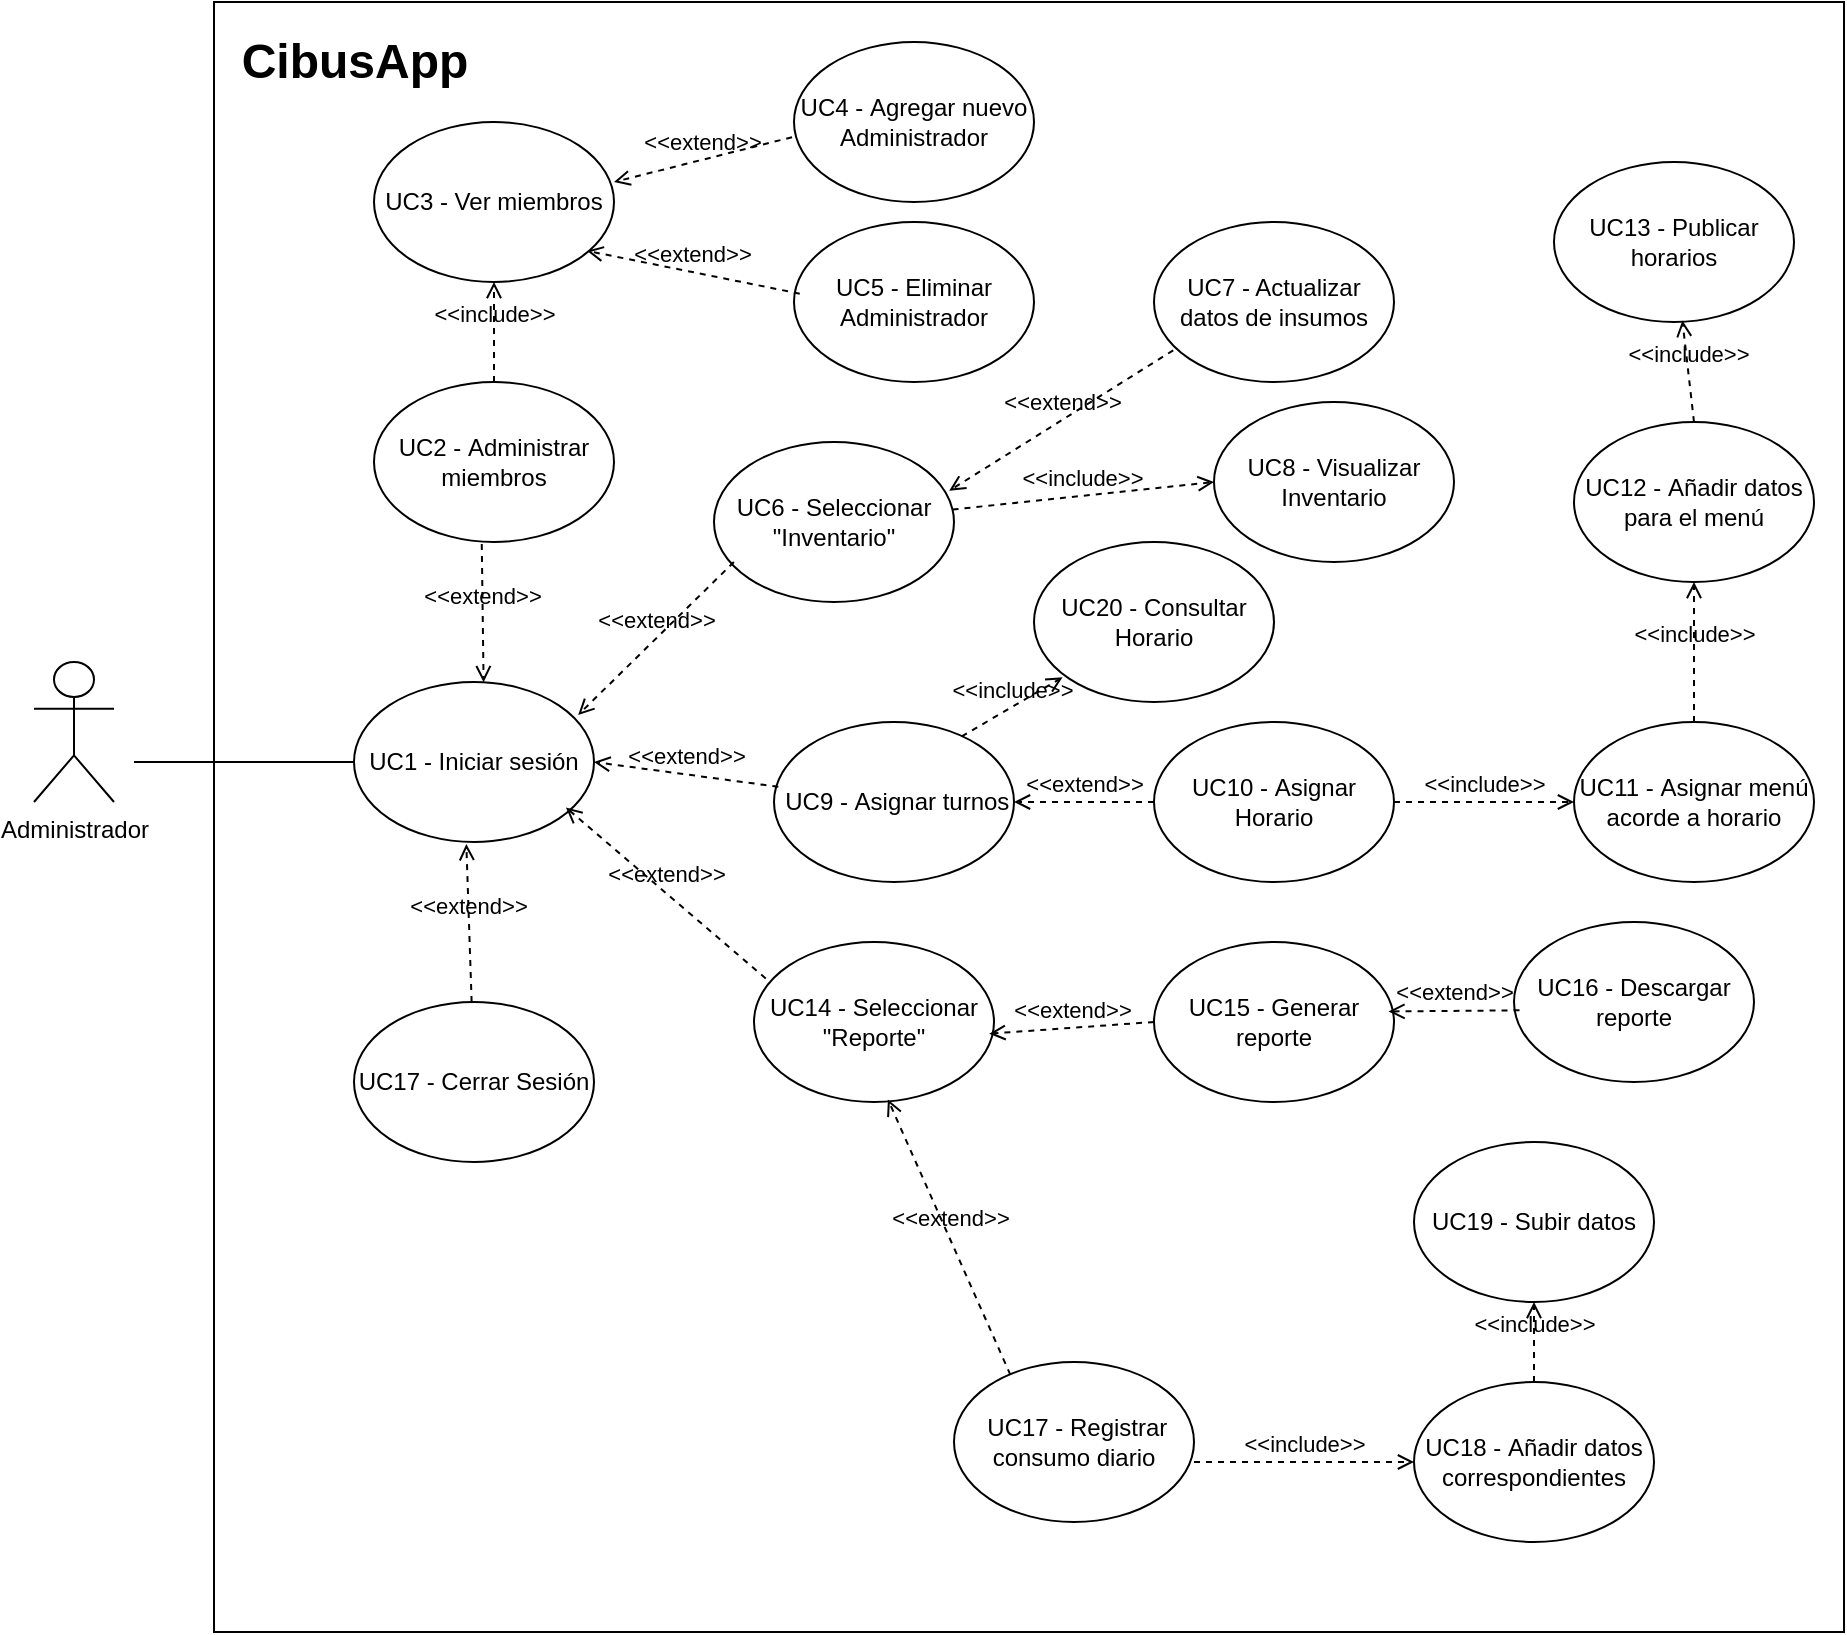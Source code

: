 <mxfile version="27.0.9">
  <diagram name="Página-1" id="QSMov_5B1xX8RwiM7HE0">
    <mxGraphModel dx="450" dy="338" grid="1" gridSize="10" guides="1" tooltips="1" connect="1" arrows="1" fold="1" page="1" pageScale="1" pageWidth="520" pageHeight="1000" math="0" shadow="0">
      <root>
        <mxCell id="0" />
        <mxCell id="1" parent="0" />
        <mxCell id="DyJlNFvKHPlh27G0L0hB-2" value="" style="whiteSpace=wrap;html=1;aspect=fixed;" parent="1" vertex="1">
          <mxGeometry x="170" y="200" width="815" height="815" as="geometry" />
        </mxCell>
        <mxCell id="DyJlNFvKHPlh27G0L0hB-3" value="CibusApp" style="text;strokeColor=none;fillColor=none;html=1;fontSize=24;fontStyle=1;verticalAlign=middle;align=center;" parent="1" vertex="1">
          <mxGeometry x="180" y="200" width="120" height="60" as="geometry" />
        </mxCell>
        <mxCell id="DyJlNFvKHPlh27G0L0hB-4" value="Administrador" style="shape=umlActor;verticalLabelPosition=bottom;verticalAlign=top;html=1;outlineConnect=0;" parent="1" vertex="1">
          <mxGeometry x="80" y="530" width="40" height="70" as="geometry" />
        </mxCell>
        <mxCell id="DyJlNFvKHPlh27G0L0hB-7" value="UC1 -&amp;nbsp;Iniciar sesión" style="ellipse;whiteSpace=wrap;html=1;" parent="1" vertex="1">
          <mxGeometry x="240" y="540" width="120" height="80" as="geometry" />
        </mxCell>
        <mxCell id="DyJlNFvKHPlh27G0L0hB-8" value="UC4 -&amp;nbsp;Agregar nuevo Administrador" style="ellipse;whiteSpace=wrap;html=1;" parent="1" vertex="1">
          <mxGeometry x="460" y="220" width="120" height="80" as="geometry" />
        </mxCell>
        <mxCell id="DyJlNFvKHPlh27G0L0hB-9" value="" style="endArrow=none;html=1;rounded=0;entryX=0;entryY=0.5;entryDx=0;entryDy=0;" parent="1" target="DyJlNFvKHPlh27G0L0hB-7" edge="1">
          <mxGeometry width="50" height="50" relative="1" as="geometry">
            <mxPoint x="130" y="580" as="sourcePoint" />
            <mxPoint x="460" y="470" as="targetPoint" />
          </mxGeometry>
        </mxCell>
        <mxCell id="DyJlNFvKHPlh27G0L0hB-10" value="UC5 -&amp;nbsp;Eliminar Administrador" style="ellipse;whiteSpace=wrap;html=1;" parent="1" vertex="1">
          <mxGeometry x="460" y="310" width="120" height="80" as="geometry" />
        </mxCell>
        <mxCell id="DyJlNFvKHPlh27G0L0hB-11" value="UC2 -&amp;nbsp;Administrar miembros" style="ellipse;whiteSpace=wrap;html=1;" parent="1" vertex="1">
          <mxGeometry x="250" y="390" width="120" height="80" as="geometry" />
        </mxCell>
        <mxCell id="DyJlNFvKHPlh27G0L0hB-13" value="&amp;lt;&amp;lt;extend&amp;gt;&amp;gt;" style="html=1;verticalAlign=bottom;labelBackgroundColor=none;endArrow=open;endFill=0;dashed=1;rounded=0;exitX=0.449;exitY=1.013;exitDx=0;exitDy=0;exitPerimeter=0;entryX=0.54;entryY=0.001;entryDx=0;entryDy=0;entryPerimeter=0;" parent="1" source="DyJlNFvKHPlh27G0L0hB-11" target="DyJlNFvKHPlh27G0L0hB-7" edge="1">
          <mxGeometry width="160" relative="1" as="geometry">
            <mxPoint x="467" y="440" as="sourcePoint" />
            <mxPoint x="410" y="535" as="targetPoint" />
          </mxGeometry>
        </mxCell>
        <mxCell id="DyJlNFvKHPlh27G0L0hB-14" value="&amp;lt;&amp;lt;extend&amp;gt;&amp;gt;" style="html=1;verticalAlign=bottom;labelBackgroundColor=none;endArrow=open;endFill=0;dashed=1;rounded=0;exitX=0.024;exitY=0.448;exitDx=0;exitDy=0;entryX=0.887;entryY=0.805;entryDx=0;entryDy=0;entryPerimeter=0;exitPerimeter=0;" parent="1" source="DyJlNFvKHPlh27G0L0hB-10" target="DyJlNFvKHPlh27G0L0hB-33" edge="1">
          <mxGeometry width="160" relative="1" as="geometry">
            <mxPoint x="584" y="440" as="sourcePoint" />
            <mxPoint x="500" y="420" as="targetPoint" />
          </mxGeometry>
        </mxCell>
        <mxCell id="DyJlNFvKHPlh27G0L0hB-15" value="&amp;lt;&amp;lt;extend&amp;gt;&amp;gt;" style="html=1;verticalAlign=bottom;labelBackgroundColor=none;endArrow=open;endFill=0;dashed=1;rounded=0;exitX=-0.008;exitY=0.595;exitDx=0;exitDy=0;exitPerimeter=0;entryX=1;entryY=0.375;entryDx=0;entryDy=0;entryPerimeter=0;" parent="1" source="DyJlNFvKHPlh27G0L0hB-8" target="DyJlNFvKHPlh27G0L0hB-33" edge="1">
          <mxGeometry width="160" relative="1" as="geometry">
            <mxPoint x="694" y="480" as="sourcePoint" />
            <mxPoint x="460" y="340" as="targetPoint" />
          </mxGeometry>
        </mxCell>
        <mxCell id="DyJlNFvKHPlh27G0L0hB-16" value="UC17 -&amp;nbsp;Cerrar Sesión" style="ellipse;whiteSpace=wrap;html=1;" parent="1" vertex="1">
          <mxGeometry x="240" y="700" width="120" height="80" as="geometry" />
        </mxCell>
        <mxCell id="DyJlNFvKHPlh27G0L0hB-18" value="UC11 -&amp;nbsp;Asignar menú acorde a horario" style="ellipse;whiteSpace=wrap;html=1;" parent="1" vertex="1">
          <mxGeometry x="850" y="560" width="120" height="80" as="geometry" />
        </mxCell>
        <mxCell id="DyJlNFvKHPlh27G0L0hB-22" value="UC12 -&amp;nbsp;Añadir datos para el menú" style="ellipse;whiteSpace=wrap;html=1;" parent="1" vertex="1">
          <mxGeometry x="850" y="410" width="120" height="80" as="geometry" />
        </mxCell>
        <mxCell id="DyJlNFvKHPlh27G0L0hB-24" value="UC13 -&amp;nbsp;Publicar horarios" style="ellipse;whiteSpace=wrap;html=1;" parent="1" vertex="1">
          <mxGeometry x="840" y="280" width="120" height="80" as="geometry" />
        </mxCell>
        <mxCell id="DyJlNFvKHPlh27G0L0hB-26" value="&amp;lt;&amp;lt;include&amp;gt;&amp;gt;" style="html=1;verticalAlign=bottom;labelBackgroundColor=none;endArrow=open;endFill=0;dashed=1;rounded=0;exitX=0.5;exitY=0;exitDx=0;exitDy=0;entryX=0.535;entryY=0.991;entryDx=0;entryDy=0;entryPerimeter=0;" parent="1" source="DyJlNFvKHPlh27G0L0hB-22" target="DyJlNFvKHPlh27G0L0hB-24" edge="1">
          <mxGeometry width="160" relative="1" as="geometry">
            <mxPoint x="880" y="466" as="sourcePoint" />
            <mxPoint x="942" y="460" as="targetPoint" />
          </mxGeometry>
        </mxCell>
        <mxCell id="DyJlNFvKHPlh27G0L0hB-27" value="&amp;lt;&amp;lt;extend&amp;gt;&amp;gt;" style="html=1;verticalAlign=bottom;labelBackgroundColor=none;endArrow=open;endFill=0;dashed=1;rounded=0;entryX=0.468;entryY=1.013;entryDx=0;entryDy=0;entryPerimeter=0;" parent="1" source="DyJlNFvKHPlh27G0L0hB-16" target="DyJlNFvKHPlh27G0L0hB-7" edge="1">
          <mxGeometry width="160" relative="1" as="geometry">
            <mxPoint x="494" y="530" as="sourcePoint" />
            <mxPoint x="440" y="590" as="targetPoint" />
          </mxGeometry>
        </mxCell>
        <mxCell id="DyJlNFvKHPlh27G0L0hB-28" value="&amp;nbsp;UC9 -&amp;nbsp;Asignar turnos" style="ellipse;whiteSpace=wrap;html=1;" parent="1" vertex="1">
          <mxGeometry x="450" y="560" width="120" height="80" as="geometry" />
        </mxCell>
        <mxCell id="DyJlNFvKHPlh27G0L0hB-30" value="UC10 -&amp;nbsp;Asignar Horario" style="ellipse;whiteSpace=wrap;html=1;" parent="1" vertex="1">
          <mxGeometry x="640" y="560" width="120" height="80" as="geometry" />
        </mxCell>
        <mxCell id="DyJlNFvKHPlh27G0L0hB-32" value="&amp;lt;&amp;lt;include&amp;gt;&amp;gt;" style="html=1;verticalAlign=bottom;labelBackgroundColor=none;endArrow=open;endFill=0;dashed=1;rounded=0;exitX=1;exitY=0.5;exitDx=0;exitDy=0;entryX=0;entryY=0.5;entryDx=0;entryDy=0;" parent="1" source="DyJlNFvKHPlh27G0L0hB-30" target="DyJlNFvKHPlh27G0L0hB-18" edge="1">
          <mxGeometry width="160" relative="1" as="geometry">
            <mxPoint x="620" y="620" as="sourcePoint" />
            <mxPoint x="673" y="632" as="targetPoint" />
          </mxGeometry>
        </mxCell>
        <mxCell id="DyJlNFvKHPlh27G0L0hB-33" value="UC3 -&amp;nbsp;Ver miembros" style="ellipse;whiteSpace=wrap;html=1;" parent="1" vertex="1">
          <mxGeometry x="250" y="260" width="120" height="80" as="geometry" />
        </mxCell>
        <mxCell id="DyJlNFvKHPlh27G0L0hB-34" value="&amp;lt;&amp;lt;include&amp;gt;&amp;gt;" style="html=1;verticalAlign=bottom;labelBackgroundColor=none;endArrow=open;endFill=0;dashed=1;rounded=0;entryX=0.5;entryY=1;entryDx=0;entryDy=0;" parent="1" source="DyJlNFvKHPlh27G0L0hB-11" target="DyJlNFvKHPlh27G0L0hB-33" edge="1">
          <mxGeometry width="160" relative="1" as="geometry">
            <mxPoint x="520" y="380" as="sourcePoint" />
            <mxPoint x="573" y="382" as="targetPoint" />
          </mxGeometry>
        </mxCell>
        <mxCell id="DyJlNFvKHPlh27G0L0hB-36" value="UC14 -&amp;nbsp;Seleccionar &quot;Reporte&quot;" style="ellipse;whiteSpace=wrap;html=1;" parent="1" vertex="1">
          <mxGeometry x="440" y="670" width="120" height="80" as="geometry" />
        </mxCell>
        <mxCell id="DyJlNFvKHPlh27G0L0hB-37" value="UC15 -&amp;nbsp;Generar reporte" style="ellipse;whiteSpace=wrap;html=1;" parent="1" vertex="1">
          <mxGeometry x="640" y="670" width="120" height="80" as="geometry" />
        </mxCell>
        <mxCell id="DyJlNFvKHPlh27G0L0hB-40" value="&amp;lt;&amp;lt;extend&amp;gt;&amp;gt;" style="html=1;verticalAlign=bottom;labelBackgroundColor=none;endArrow=open;endFill=0;dashed=1;rounded=0;exitX=0;exitY=0.5;exitDx=0;exitDy=0;entryX=0.98;entryY=0.573;entryDx=0;entryDy=0;entryPerimeter=0;" parent="1" source="DyJlNFvKHPlh27G0L0hB-37" target="DyJlNFvKHPlh27G0L0hB-36" edge="1">
          <mxGeometry width="160" relative="1" as="geometry">
            <mxPoint x="670" y="740" as="sourcePoint" />
            <mxPoint x="650" y="791" as="targetPoint" />
          </mxGeometry>
        </mxCell>
        <mxCell id="DyJlNFvKHPlh27G0L0hB-42" value="&amp;nbsp;UC17 -&amp;nbsp;Registrar consumo diario" style="ellipse;whiteSpace=wrap;html=1;" parent="1" vertex="1">
          <mxGeometry x="540" y="880" width="120" height="80" as="geometry" />
        </mxCell>
        <mxCell id="DyJlNFvKHPlh27G0L0hB-43" value="&amp;lt;&amp;lt;extend&amp;gt;&amp;gt;" style="html=1;verticalAlign=bottom;labelBackgroundColor=none;endArrow=open;endFill=0;dashed=1;rounded=0;exitX=0.235;exitY=0.08;exitDx=0;exitDy=0;exitPerimeter=0;entryX=0.558;entryY=0.984;entryDx=0;entryDy=0;entryPerimeter=0;" parent="1" source="DyJlNFvKHPlh27G0L0hB-42" target="DyJlNFvKHPlh27G0L0hB-36" edge="1">
          <mxGeometry width="160" relative="1" as="geometry">
            <mxPoint x="784" y="880" as="sourcePoint" />
            <mxPoint x="660" y="820" as="targetPoint" />
          </mxGeometry>
        </mxCell>
        <mxCell id="DyJlNFvKHPlh27G0L0hB-44" value="UC18 -&amp;nbsp;Añadir datos correspondientes" style="ellipse;whiteSpace=wrap;html=1;" parent="1" vertex="1">
          <mxGeometry x="770" y="890" width="120" height="80" as="geometry" />
        </mxCell>
        <mxCell id="DyJlNFvKHPlh27G0L0hB-45" value="&amp;lt;&amp;lt;include&amp;gt;&amp;gt;" style="html=1;verticalAlign=bottom;labelBackgroundColor=none;endArrow=open;endFill=0;dashed=1;rounded=0;exitX=1;exitY=0.625;exitDx=0;exitDy=0;exitPerimeter=0;entryX=0;entryY=0.5;entryDx=0;entryDy=0;" parent="1" source="DyJlNFvKHPlh27G0L0hB-42" target="DyJlNFvKHPlh27G0L0hB-44" edge="1">
          <mxGeometry width="160" relative="1" as="geometry">
            <mxPoint x="750" y="921" as="sourcePoint" />
            <mxPoint x="877" y="920" as="targetPoint" />
          </mxGeometry>
        </mxCell>
        <mxCell id="DyJlNFvKHPlh27G0L0hB-46" value="UC19 -&amp;nbsp;Subir datos" style="ellipse;whiteSpace=wrap;html=1;" parent="1" vertex="1">
          <mxGeometry x="770" y="770" width="120" height="80" as="geometry" />
        </mxCell>
        <mxCell id="DyJlNFvKHPlh27G0L0hB-47" value="&amp;lt;&amp;lt;include&amp;gt;&amp;gt;" style="html=1;verticalAlign=bottom;labelBackgroundColor=none;endArrow=open;endFill=0;dashed=1;rounded=0;exitX=0.5;exitY=0;exitDx=0;exitDy=0;entryX=0.5;entryY=1;entryDx=0;entryDy=0;" parent="1" source="DyJlNFvKHPlh27G0L0hB-44" target="DyJlNFvKHPlh27G0L0hB-46" edge="1">
          <mxGeometry width="160" relative="1" as="geometry">
            <mxPoint x="930" y="900" as="sourcePoint" />
            <mxPoint x="1000" y="910" as="targetPoint" />
          </mxGeometry>
        </mxCell>
        <mxCell id="DyJlNFvKHPlh27G0L0hB-48" value="UC16 -&amp;nbsp;Descargar reporte" style="ellipse;whiteSpace=wrap;html=1;" parent="1" vertex="1">
          <mxGeometry x="820" y="660" width="120" height="80" as="geometry" />
        </mxCell>
        <mxCell id="DyJlNFvKHPlh27G0L0hB-49" value="&amp;lt;&amp;lt;extend&amp;gt;&amp;gt;" style="html=1;verticalAlign=bottom;labelBackgroundColor=none;endArrow=open;endFill=0;dashed=1;rounded=0;exitX=0.023;exitY=0.552;exitDx=0;exitDy=0;exitPerimeter=0;entryX=0.977;entryY=0.434;entryDx=0;entryDy=0;entryPerimeter=0;" parent="1" source="DyJlNFvKHPlh27G0L0hB-48" target="DyJlNFvKHPlh27G0L0hB-37" edge="1">
          <mxGeometry width="160" relative="1" as="geometry">
            <mxPoint x="873" y="694" as="sourcePoint" />
            <mxPoint x="790" y="690" as="targetPoint" />
          </mxGeometry>
        </mxCell>
        <mxCell id="DyJlNFvKHPlh27G0L0hB-52" value="UC6 - Seleccionar &quot;Inventario&quot;" style="ellipse;whiteSpace=wrap;html=1;" parent="1" vertex="1">
          <mxGeometry x="420" y="420" width="120" height="80" as="geometry" />
        </mxCell>
        <mxCell id="DyJlNFvKHPlh27G0L0hB-54" value="UC7 - Actualizar datos de insumos" style="ellipse;whiteSpace=wrap;html=1;" parent="1" vertex="1">
          <mxGeometry x="640" y="310" width="120" height="80" as="geometry" />
        </mxCell>
        <mxCell id="DyJlNFvKHPlh27G0L0hB-56" value="&amp;lt;&amp;lt;include&amp;gt;&amp;gt;" style="html=1;verticalAlign=bottom;labelBackgroundColor=none;endArrow=open;endFill=0;dashed=1;rounded=0;entryX=0.5;entryY=1;entryDx=0;entryDy=0;" parent="1" source="DyJlNFvKHPlh27G0L0hB-18" target="DyJlNFvKHPlh27G0L0hB-22" edge="1">
          <mxGeometry width="160" relative="1" as="geometry">
            <mxPoint x="740" y="530" as="sourcePoint" />
            <mxPoint x="803" y="530" as="targetPoint" />
          </mxGeometry>
        </mxCell>
        <mxCell id="DyJlNFvKHPlh27G0L0hB-59" value="&amp;lt;&amp;lt;extend&amp;gt;&amp;gt;" style="html=1;verticalAlign=bottom;labelBackgroundColor=none;endArrow=open;endFill=0;dashed=1;rounded=0;exitX=0.08;exitY=0.802;exitDx=0;exitDy=0;entryX=0.98;entryY=0.305;entryDx=0;entryDy=0;entryPerimeter=0;exitPerimeter=0;" parent="1" source="DyJlNFvKHPlh27G0L0hB-54" target="DyJlNFvKHPlh27G0L0hB-52" edge="1">
          <mxGeometry width="160" relative="1" as="geometry">
            <mxPoint x="565.64" y="442" as="sourcePoint" />
            <mxPoint x="630" y="460" as="targetPoint" />
          </mxGeometry>
        </mxCell>
        <mxCell id="DyJlNFvKHPlh27G0L0hB-61" value="UC8 - Visualizar Inventario" style="ellipse;whiteSpace=wrap;html=1;" parent="1" vertex="1">
          <mxGeometry x="670" y="400" width="120" height="80" as="geometry" />
        </mxCell>
        <mxCell id="DyJlNFvKHPlh27G0L0hB-63" value="&amp;lt;&amp;lt;include&amp;gt;&amp;gt;" style="html=1;verticalAlign=bottom;labelBackgroundColor=none;endArrow=open;endFill=0;dashed=1;rounded=0;entryX=0;entryY=0.5;entryDx=0;entryDy=0;" parent="1" source="DyJlNFvKHPlh27G0L0hB-52" target="DyJlNFvKHPlh27G0L0hB-61" edge="1">
          <mxGeometry width="160" relative="1" as="geometry">
            <mxPoint x="620" y="530" as="sourcePoint" />
            <mxPoint x="723" y="530" as="targetPoint" />
          </mxGeometry>
        </mxCell>
        <mxCell id="PiWVxqf-ug7csqYTQ7Iz-1" value="&amp;lt;&amp;lt;extend&amp;gt;&amp;gt;" style="html=1;verticalAlign=bottom;labelBackgroundColor=none;endArrow=open;endFill=0;dashed=1;rounded=0;exitX=0.083;exitY=0.75;exitDx=0;exitDy=0;exitPerimeter=0;entryX=0.934;entryY=0.206;entryDx=0;entryDy=0;entryPerimeter=0;" parent="1" source="DyJlNFvKHPlh27G0L0hB-52" target="DyJlNFvKHPlh27G0L0hB-7" edge="1">
          <mxGeometry width="160" relative="1" as="geometry">
            <mxPoint x="430" y="500" as="sourcePoint" />
            <mxPoint x="431" y="569" as="targetPoint" />
          </mxGeometry>
        </mxCell>
        <mxCell id="PiWVxqf-ug7csqYTQ7Iz-2" value="&amp;lt;&amp;lt;extend&amp;gt;&amp;gt;" style="html=1;verticalAlign=bottom;labelBackgroundColor=none;endArrow=open;endFill=0;dashed=1;rounded=0;exitX=0.018;exitY=0.405;exitDx=0;exitDy=0;exitPerimeter=0;entryX=1;entryY=0.5;entryDx=0;entryDy=0;" parent="1" source="DyJlNFvKHPlh27G0L0hB-28" target="DyJlNFvKHPlh27G0L0hB-7" edge="1">
          <mxGeometry width="160" relative="1" as="geometry">
            <mxPoint x="390" y="550" as="sourcePoint" />
            <mxPoint x="391" y="619" as="targetPoint" />
          </mxGeometry>
        </mxCell>
        <mxCell id="PiWVxqf-ug7csqYTQ7Iz-3" value="&amp;lt;&amp;lt;extend&amp;gt;&amp;gt;" style="html=1;verticalAlign=bottom;labelBackgroundColor=none;endArrow=open;endFill=0;dashed=1;rounded=0;exitX=0.049;exitY=0.228;exitDx=0;exitDy=0;exitPerimeter=0;entryX=0.883;entryY=0.784;entryDx=0;entryDy=0;entryPerimeter=0;" parent="1" source="DyJlNFvKHPlh27G0L0hB-36" target="DyJlNFvKHPlh27G0L0hB-7" edge="1">
          <mxGeometry width="160" relative="1" as="geometry">
            <mxPoint x="400" y="620" as="sourcePoint" />
            <mxPoint x="401" y="689" as="targetPoint" />
          </mxGeometry>
        </mxCell>
        <mxCell id="8W56Lj8lNrbte4S6fjlq-1" value="UC20 - Consultar Horario" style="ellipse;whiteSpace=wrap;html=1;" vertex="1" parent="1">
          <mxGeometry x="580" y="470" width="120" height="80" as="geometry" />
        </mxCell>
        <mxCell id="8W56Lj8lNrbte4S6fjlq-3" value="&amp;lt;&amp;lt;include&amp;gt;&amp;gt;" style="html=1;verticalAlign=bottom;labelBackgroundColor=none;endArrow=open;endFill=0;dashed=1;rounded=0;exitX=0.782;exitY=0.09;exitDx=0;exitDy=0;exitPerimeter=0;entryX=0.119;entryY=0.846;entryDx=0;entryDy=0;entryPerimeter=0;" edge="1" parent="1" source="DyJlNFvKHPlh27G0L0hB-28" target="8W56Lj8lNrbte4S6fjlq-1">
          <mxGeometry width="160" relative="1" as="geometry">
            <mxPoint x="650" y="570" as="sourcePoint" />
            <mxPoint x="783" y="570" as="targetPoint" />
          </mxGeometry>
        </mxCell>
        <mxCell id="8W56Lj8lNrbte4S6fjlq-4" value="&amp;lt;&amp;lt;extend&amp;gt;&amp;gt;" style="html=1;verticalAlign=bottom;labelBackgroundColor=none;endArrow=open;endFill=0;dashed=1;rounded=0;exitX=0;exitY=0.5;exitDx=0;exitDy=0;" edge="1" parent="1" source="DyJlNFvKHPlh27G0L0hB-30" target="DyJlNFvKHPlh27G0L0hB-28">
          <mxGeometry width="160" relative="1" as="geometry">
            <mxPoint x="682" y="530" as="sourcePoint" />
            <mxPoint x="570" y="600" as="targetPoint" />
          </mxGeometry>
        </mxCell>
      </root>
    </mxGraphModel>
  </diagram>
</mxfile>
